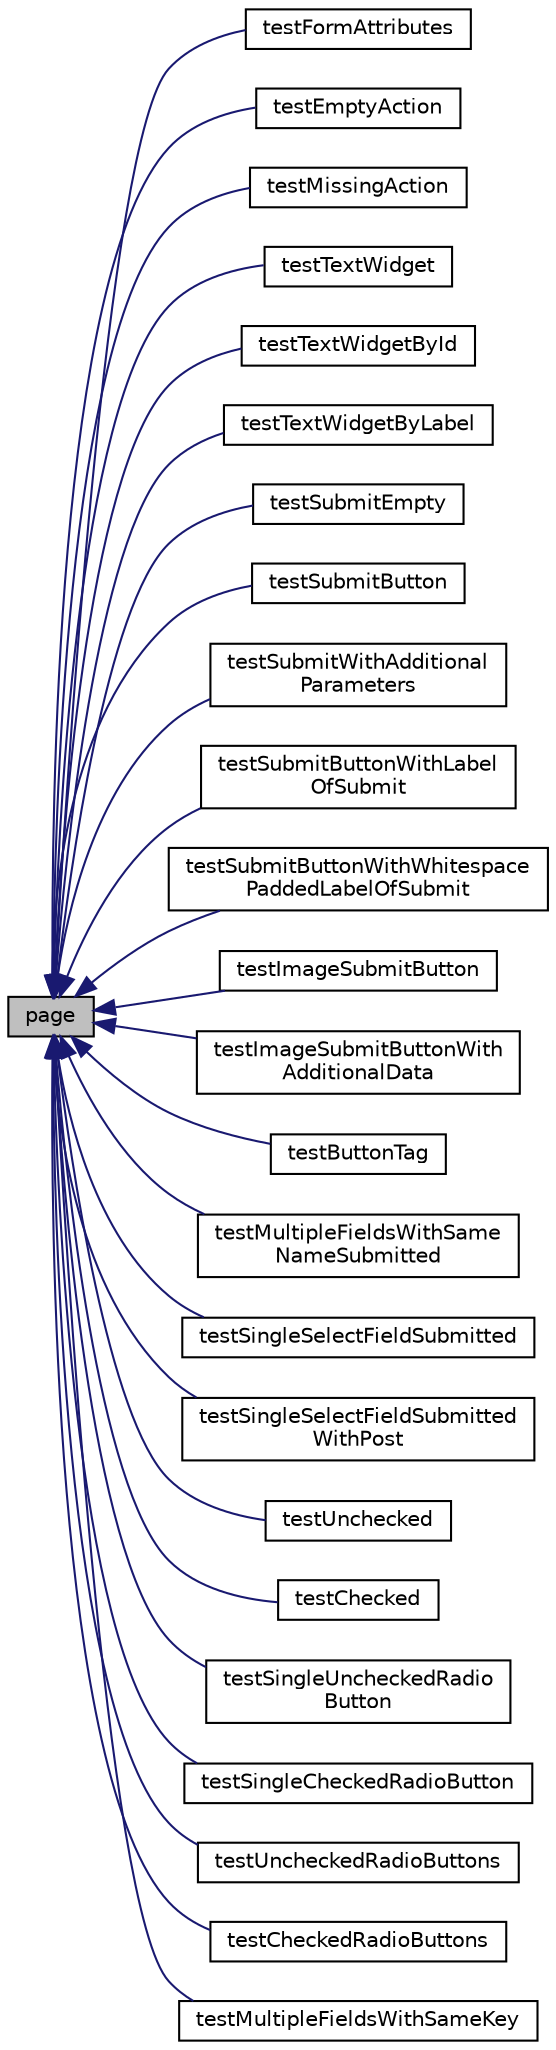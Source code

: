 digraph "page"
{
  edge [fontname="Helvetica",fontsize="10",labelfontname="Helvetica",labelfontsize="10"];
  node [fontname="Helvetica",fontsize="10",shape=record];
  rankdir="LR";
  Node1 [label="page",height=0.2,width=0.4,color="black", fillcolor="grey75", style="filled" fontcolor="black"];
  Node1 -> Node2 [dir="back",color="midnightblue",fontsize="10",style="solid",fontname="Helvetica"];
  Node2 [label="testFormAttributes",height=0.2,width=0.4,color="black", fillcolor="white", style="filled",URL="$class_test_of_form.html#a5c34e7caaf99d9a7c71d0dcceeefacfc"];
  Node1 -> Node3 [dir="back",color="midnightblue",fontsize="10",style="solid",fontname="Helvetica"];
  Node3 [label="testEmptyAction",height=0.2,width=0.4,color="black", fillcolor="white", style="filled",URL="$class_test_of_form.html#a1d4d39ebc5ccd60acf78ee4a91e273d3"];
  Node1 -> Node4 [dir="back",color="midnightblue",fontsize="10",style="solid",fontname="Helvetica"];
  Node4 [label="testMissingAction",height=0.2,width=0.4,color="black", fillcolor="white", style="filled",URL="$class_test_of_form.html#ad84b80a36580bdbacac0b623ed58aebb"];
  Node1 -> Node5 [dir="back",color="midnightblue",fontsize="10",style="solid",fontname="Helvetica"];
  Node5 [label="testTextWidget",height=0.2,width=0.4,color="black", fillcolor="white", style="filled",URL="$class_test_of_form.html#ac13b959e437ea57393769dcfef1bc938"];
  Node1 -> Node6 [dir="back",color="midnightblue",fontsize="10",style="solid",fontname="Helvetica"];
  Node6 [label="testTextWidgetById",height=0.2,width=0.4,color="black", fillcolor="white", style="filled",URL="$class_test_of_form.html#a572dbf89f4eea976b1da29d0836c003c"];
  Node1 -> Node7 [dir="back",color="midnightblue",fontsize="10",style="solid",fontname="Helvetica"];
  Node7 [label="testTextWidgetByLabel",height=0.2,width=0.4,color="black", fillcolor="white", style="filled",URL="$class_test_of_form.html#a6561319d930039a79de51e44368fbeea"];
  Node1 -> Node8 [dir="back",color="midnightblue",fontsize="10",style="solid",fontname="Helvetica"];
  Node8 [label="testSubmitEmpty",height=0.2,width=0.4,color="black", fillcolor="white", style="filled",URL="$class_test_of_form.html#a6a0997972689f3dee5a5d5631019c0f4"];
  Node1 -> Node9 [dir="back",color="midnightblue",fontsize="10",style="solid",fontname="Helvetica"];
  Node9 [label="testSubmitButton",height=0.2,width=0.4,color="black", fillcolor="white", style="filled",URL="$class_test_of_form.html#a9ecc3cbd187e5420c1eb8cd1a0a7471b"];
  Node1 -> Node10 [dir="back",color="midnightblue",fontsize="10",style="solid",fontname="Helvetica"];
  Node10 [label="testSubmitWithAdditional\lParameters",height=0.2,width=0.4,color="black", fillcolor="white", style="filled",URL="$class_test_of_form.html#acf00f8f12d9e6103a591f31a5676474f"];
  Node1 -> Node11 [dir="back",color="midnightblue",fontsize="10",style="solid",fontname="Helvetica"];
  Node11 [label="testSubmitButtonWithLabel\lOfSubmit",height=0.2,width=0.4,color="black", fillcolor="white", style="filled",URL="$class_test_of_form.html#a51254a7c48cbf602a0b7bae28afd5a39"];
  Node1 -> Node12 [dir="back",color="midnightblue",fontsize="10",style="solid",fontname="Helvetica"];
  Node12 [label="testSubmitButtonWithWhitespace\lPaddedLabelOfSubmit",height=0.2,width=0.4,color="black", fillcolor="white", style="filled",URL="$class_test_of_form.html#ab063855226251ad5fa343b00ae8d8887"];
  Node1 -> Node13 [dir="back",color="midnightblue",fontsize="10",style="solid",fontname="Helvetica"];
  Node13 [label="testImageSubmitButton",height=0.2,width=0.4,color="black", fillcolor="white", style="filled",URL="$class_test_of_form.html#a9a9961efa672eb5ab120e53d7bb91302"];
  Node1 -> Node14 [dir="back",color="midnightblue",fontsize="10",style="solid",fontname="Helvetica"];
  Node14 [label="testImageSubmitButtonWith\lAdditionalData",height=0.2,width=0.4,color="black", fillcolor="white", style="filled",URL="$class_test_of_form.html#af3cb073cf681c532011606e483f08c55"];
  Node1 -> Node15 [dir="back",color="midnightblue",fontsize="10",style="solid",fontname="Helvetica"];
  Node15 [label="testButtonTag",height=0.2,width=0.4,color="black", fillcolor="white", style="filled",URL="$class_test_of_form.html#aaa0e4aa996a7738504a718691aa794da"];
  Node1 -> Node16 [dir="back",color="midnightblue",fontsize="10",style="solid",fontname="Helvetica"];
  Node16 [label="testMultipleFieldsWithSame\lNameSubmitted",height=0.2,width=0.4,color="black", fillcolor="white", style="filled",URL="$class_test_of_form.html#a3f8207b7479af71fb58ed63f8a3359ce"];
  Node1 -> Node17 [dir="back",color="midnightblue",fontsize="10",style="solid",fontname="Helvetica"];
  Node17 [label="testSingleSelectFieldSubmitted",height=0.2,width=0.4,color="black", fillcolor="white", style="filled",URL="$class_test_of_form.html#a669a1dc0c37cfe3b4c8263f81d952161"];
  Node1 -> Node18 [dir="back",color="midnightblue",fontsize="10",style="solid",fontname="Helvetica"];
  Node18 [label="testSingleSelectFieldSubmitted\lWithPost",height=0.2,width=0.4,color="black", fillcolor="white", style="filled",URL="$class_test_of_form.html#aaf227d9b69741a005ba1d60ba39e0145"];
  Node1 -> Node19 [dir="back",color="midnightblue",fontsize="10",style="solid",fontname="Helvetica"];
  Node19 [label="testUnchecked",height=0.2,width=0.4,color="black", fillcolor="white", style="filled",URL="$class_test_of_form.html#ab108aa636c930066e248513957b53aa7"];
  Node1 -> Node20 [dir="back",color="midnightblue",fontsize="10",style="solid",fontname="Helvetica"];
  Node20 [label="testChecked",height=0.2,width=0.4,color="black", fillcolor="white", style="filled",URL="$class_test_of_form.html#a3ed5f4622d77ef0a52f8313677b8a3c7"];
  Node1 -> Node21 [dir="back",color="midnightblue",fontsize="10",style="solid",fontname="Helvetica"];
  Node21 [label="testSingleUncheckedRadio\lButton",height=0.2,width=0.4,color="black", fillcolor="white", style="filled",URL="$class_test_of_form.html#a13c548e505c59f9774db7e4ed32db164"];
  Node1 -> Node22 [dir="back",color="midnightblue",fontsize="10",style="solid",fontname="Helvetica"];
  Node22 [label="testSingleCheckedRadioButton",height=0.2,width=0.4,color="black", fillcolor="white", style="filled",URL="$class_test_of_form.html#af76c82a4d33420f0171ec5fe4a179956"];
  Node1 -> Node23 [dir="back",color="midnightblue",fontsize="10",style="solid",fontname="Helvetica"];
  Node23 [label="testUncheckedRadioButtons",height=0.2,width=0.4,color="black", fillcolor="white", style="filled",URL="$class_test_of_form.html#a6b76907d86eed53fc870001ad6ab83b4"];
  Node1 -> Node24 [dir="back",color="midnightblue",fontsize="10",style="solid",fontname="Helvetica"];
  Node24 [label="testCheckedRadioButtons",height=0.2,width=0.4,color="black", fillcolor="white", style="filled",URL="$class_test_of_form.html#a02dc902e1b63389bb2b320f0818eb40e"];
  Node1 -> Node25 [dir="back",color="midnightblue",fontsize="10",style="solid",fontname="Helvetica"];
  Node25 [label="testMultipleFieldsWithSameKey",height=0.2,width=0.4,color="black", fillcolor="white", style="filled",URL="$class_test_of_form.html#a2eb5321cf55b4297348961e9bc278a3c"];
}
